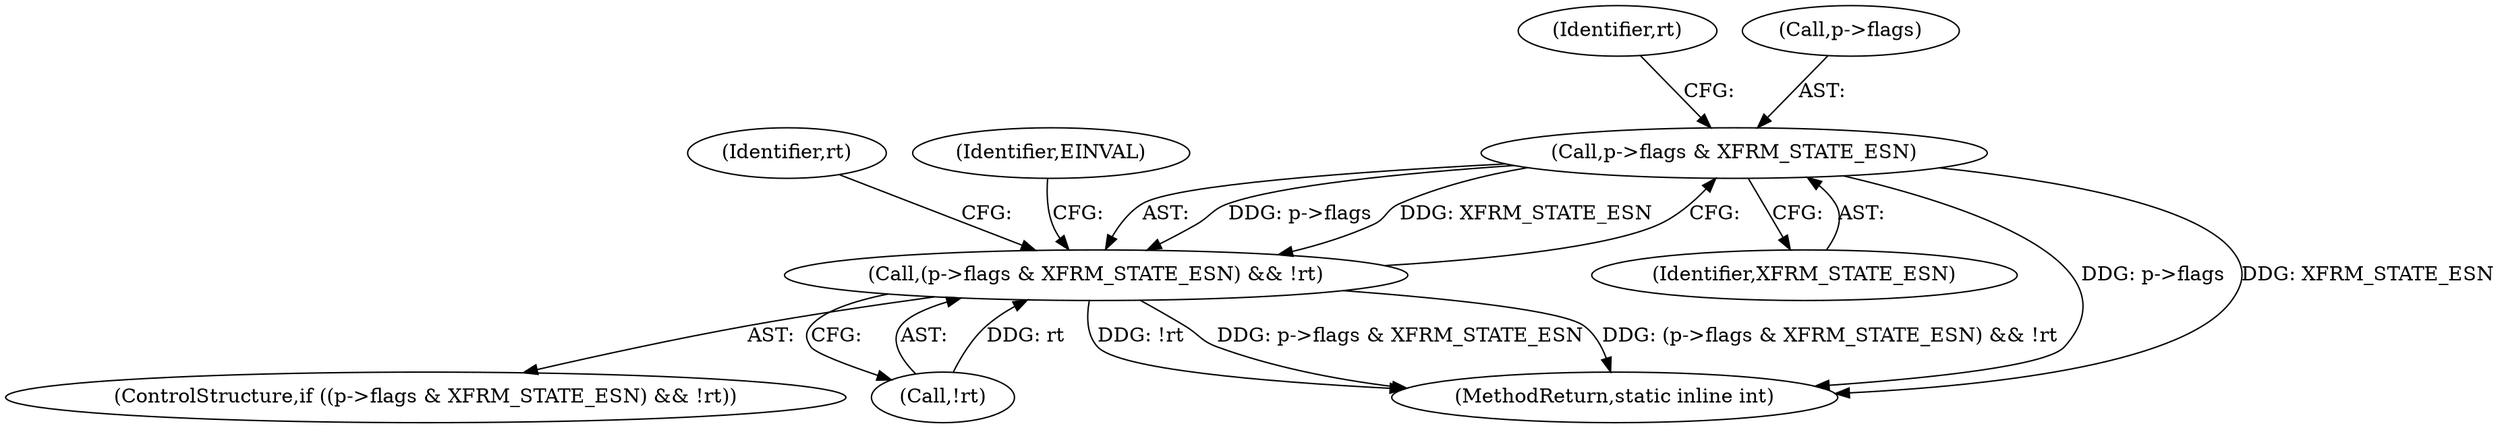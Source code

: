 digraph "1_linux_ecd7918745234e423dd87fcc0c077da557909720@pointer" {
"1000112" [label="(Call,p->flags & XFRM_STATE_ESN)"];
"1000111" [label="(Call,(p->flags & XFRM_STATE_ESN) && !rt)"];
"1000116" [label="(Identifier,XFRM_STATE_ESN)"];
"1000110" [label="(ControlStructure,if ((p->flags & XFRM_STATE_ESN) && !rt))"];
"1000112" [label="(Call,p->flags & XFRM_STATE_ESN)"];
"1000111" [label="(Call,(p->flags & XFRM_STATE_ESN) && !rt)"];
"1000117" [label="(Call,!rt)"];
"1000149" [label="(MethodReturn,static inline int)"];
"1000124" [label="(Identifier,rt)"];
"1000118" [label="(Identifier,rt)"];
"1000113" [label="(Call,p->flags)"];
"1000121" [label="(Identifier,EINVAL)"];
"1000112" -> "1000111"  [label="AST: "];
"1000112" -> "1000116"  [label="CFG: "];
"1000113" -> "1000112"  [label="AST: "];
"1000116" -> "1000112"  [label="AST: "];
"1000118" -> "1000112"  [label="CFG: "];
"1000111" -> "1000112"  [label="CFG: "];
"1000112" -> "1000149"  [label="DDG: p->flags"];
"1000112" -> "1000149"  [label="DDG: XFRM_STATE_ESN"];
"1000112" -> "1000111"  [label="DDG: p->flags"];
"1000112" -> "1000111"  [label="DDG: XFRM_STATE_ESN"];
"1000111" -> "1000110"  [label="AST: "];
"1000111" -> "1000117"  [label="CFG: "];
"1000117" -> "1000111"  [label="AST: "];
"1000121" -> "1000111"  [label="CFG: "];
"1000124" -> "1000111"  [label="CFG: "];
"1000111" -> "1000149"  [label="DDG: !rt"];
"1000111" -> "1000149"  [label="DDG: p->flags & XFRM_STATE_ESN"];
"1000111" -> "1000149"  [label="DDG: (p->flags & XFRM_STATE_ESN) && !rt"];
"1000117" -> "1000111"  [label="DDG: rt"];
}
